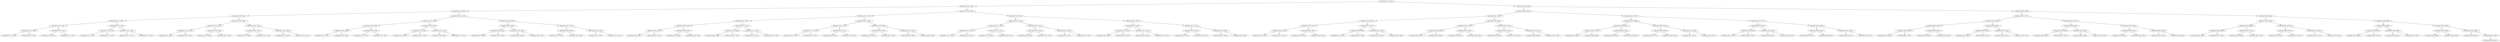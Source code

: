 digraph G{
1639923805 [label="Node{data=[2541, 2541]}"]
1639923805 -> 841581683
841581683 [label="Node{data=[2259, 2259]}"]
841581683 -> 435273220
435273220 [label="Node{data=[1296, 1296]}"]
435273220 -> 1567317309
1567317309 [label="Node{data=[1280, 1280]}"]
1567317309 -> 1179472741
1179472741 [label="Node{data=[1272, 1272]}"]
1179472741 -> 943279555
943279555 [label="Node{data=[1199, 1199]}"]
943279555 -> 749524318
749524318 [label="Node{data=[1146, 1146]}"]
749524318 -> 732559171
732559171 [label="Node{data=[1113, 1113]}"]
749524318 -> 122904360
122904360 [label="Node{data=[1149, 1149]}"]
943279555 -> 1979080020
1979080020 [label="Node{data=[1270, 1270]}"]
1979080020 -> 1060790417
1060790417 [label="Node{data=[1269, 1269]}"]
1979080020 -> 1531812826
1531812826 [label="Node{data=[1271, 1271]}"]
1179472741 -> 1182410116
1182410116 [label="Node{data=[1276, 1276]}"]
1182410116 -> 18996450
18996450 [label="Node{data=[1274, 1274]}"]
18996450 -> 1844648639
1844648639 [label="Node{data=[1273, 1273]}"]
18996450 -> 1515704208
1515704208 [label="Node{data=[1275, 1275]}"]
1182410116 -> 1293326171
1293326171 [label="Node{data=[1278, 1278]}"]
1293326171 -> 1113560279
1113560279 [label="Node{data=[1277, 1277]}"]
1293326171 -> 931940545
931940545 [label="Node{data=[1279, 1279]}"]
1567317309 -> 1396910831
1396910831 [label="Node{data=[1288, 1288]}"]
1396910831 -> 706139027
706139027 [label="Node{data=[1284, 1284]}"]
706139027 -> 349242154
349242154 [label="Node{data=[1282, 1282]}"]
349242154 -> 1095666481
1095666481 [label="Node{data=[1281, 1281]}"]
349242154 -> 194037157
194037157 [label="Node{data=[1283, 1283]}"]
706139027 -> 394663183
394663183 [label="Node{data=[1286, 1286]}"]
394663183 -> 198347910
198347910 [label="Node{data=[1285, 1285]}"]
394663183 -> 1055951310
1055951310 [label="Node{data=[1287, 1287]}"]
1396910831 -> 859885144
859885144 [label="Node{data=[1292, 1292]}"]
859885144 -> 340368210
340368210 [label="Node{data=[1290, 1290]}"]
340368210 -> 199263201
199263201 [label="Node{data=[1289, 1289]}"]
340368210 -> 828691882
828691882 [label="Node{data=[1291, 1291]}"]
859885144 -> 82051024
82051024 [label="Node{data=[1294, 1294]}"]
82051024 -> 1554540309
1554540309 [label="Node{data=[1293, 1293]}"]
82051024 -> 1406666986
1406666986 [label="Node{data=[1295, 1295]}"]
435273220 -> 1149652670
1149652670 [label="Node{data=[1612, 1612]}"]
1149652670 -> 1602237569
1602237569 [label="Node{data=[1304, 1304]}"]
1602237569 -> 1083142315
1083142315 [label="Node{data=[1300, 1300]}"]
1083142315 -> 1401143048
1401143048 [label="Node{data=[1298, 1298]}"]
1401143048 -> 629598328
629598328 [label="Node{data=[1297, 1297]}"]
1401143048 -> 2071786613
2071786613 [label="Node{data=[1299, 1299]}"]
1083142315 -> 1078839705
1078839705 [label="Node{data=[1302, 1302]}"]
1078839705 -> 251155815
251155815 [label="Node{data=[1301, 1301]}"]
1078839705 -> 472889832
472889832 [label="Node{data=[1303, 1303]}"]
1602237569 -> 15481156
15481156 [label="Node{data=[1368, 1368]}"]
15481156 -> 776157633
776157633 [label="Node{data=[1306, 1306]}"]
776157633 -> 1658589699
1658589699 [label="Node{data=[1305, 1305]}"]
776157633 -> 56428361
56428361 [label="Node{data=[1307, 1307]}"]
15481156 -> 1645885567
1645885567 [label="Node{data=[1370, 1370]}"]
1645885567 -> 1428195532
1428195532 [label="Node{data=[1369, 1369]}"]
1645885567 -> 1475269729
1475269729 [label="Node{data=[1375, 1375]}"]
1149652670 -> 1013118618
1013118618 [label="Node{data=[2036, 2036]}"]
1013118618 -> 252246185
252246185 [label="Node{data=[2032, 2032]}"]
252246185 -> 1589606252
1589606252 [label="Node{data=[2002, 2002]}"]
1589606252 -> 2144599302
2144599302 [label="Node{data=[1969, 1969]}"]
1589606252 -> 1420694080
1420694080 [label="Node{data=[2031, 2031]}"]
252246185 -> 472606156
472606156 [label="Node{data=[2034, 2034]}"]
472606156 -> 956986674
956986674 [label="Node{data=[2033, 2033]}"]
472606156 -> 1498514648
1498514648 [label="Node{data=[2035, 2035]}"]
1013118618 -> 2101977504
2101977504 [label="Node{data=[2077, 2077]}"]
2101977504 -> 973844160
973844160 [label="Node{data=[2038, 2038]}"]
973844160 -> 1354952534
1354952534 [label="Node{data=[2037, 2037]}"]
973844160 -> 90232530
90232530 [label="Node{data=[2039, 2039]}"]
2101977504 -> 890512255
890512255 [label="Node{data=[2146, 2146]}"]
890512255 -> 1376708275
1376708275 [label="Node{data=[2139, 2139]}"]
890512255 -> 368122875
368122875 [label="Node{data=[2253, 2253]}"]
841581683 -> 379886033
379886033 [label="Node{data=[2509, 2509]}"]
379886033 -> 46092193
46092193 [label="Node{data=[2275, 2275]}"]
46092193 -> 656476731
656476731 [label="Node{data=[2267, 2267]}"]
656476731 -> 974320615
974320615 [label="Node{data=[2263, 2263]}"]
974320615 -> 139108197
139108197 [label="Node{data=[2261, 2261]}"]
139108197 -> 1886391178
1886391178 [label="Node{data=[2260, 2260]}"]
139108197 -> 1605347181
1605347181 [label="Node{data=[2262, 2262]}"]
974320615 -> 1913649844
1913649844 [label="Node{data=[2265, 2265]}"]
1913649844 -> 778232359
778232359 [label="Node{data=[2264, 2264]}"]
1913649844 -> 1589547066
1589547066 [label="Node{data=[2266, 2266]}"]
656476731 -> 2089341007
2089341007 [label="Node{data=[2271, 2271]}"]
2089341007 -> 1910464304
1910464304 [label="Node{data=[2269, 2269]}"]
1910464304 -> 1217784054
1217784054 [label="Node{data=[2268, 2268]}"]
1910464304 -> 1652592286
1652592286 [label="Node{data=[2270, 2270]}"]
2089341007 -> 1487941673
1487941673 [label="Node{data=[2273, 2273]}"]
1487941673 -> 1402852048
1402852048 [label="Node{data=[2272, 2272]}"]
1487941673 -> 875053581
875053581 [label="Node{data=[2274, 2274]}"]
46092193 -> 1379589736
1379589736 [label="Node{data=[2470, 2470]}"]
1379589736 -> 189963646
189963646 [label="Node{data=[2279, 2279]}"]
189963646 -> 912573846
912573846 [label="Node{data=[2277, 2277]}"]
912573846 -> 1084936573
1084936573 [label="Node{data=[2276, 2276]}"]
912573846 -> 1156030110
1156030110 [label="Node{data=[2278, 2278]}"]
189963646 -> 1539392017
1539392017 [label="Node{data=[2415, 2415]}"]
1539392017 -> 1268343946
1268343946 [label="Node{data=[2280, 2280]}"]
1539392017 -> 1563321789
1563321789 [label="Node{data=[2443, 2443]}"]
1379589736 -> 625284072
625284072 [label="Node{data=[2505, 2505]}"]
625284072 -> 1950682267
1950682267 [label="Node{data=[2503, 2503]}"]
1950682267 -> 1962449837
1962449837 [label="Node{data=[2502, 2502]}"]
1950682267 -> 1523911426
1523911426 [label="Node{data=[2504, 2504]}"]
625284072 -> 1459788259
1459788259 [label="Node{data=[2507, 2507]}"]
1459788259 -> 201291340
201291340 [label="Node{data=[2506, 2506]}"]
1459788259 -> 1005232493
1005232493 [label="Node{data=[2508, 2508]}"]
379886033 -> 1226125321
1226125321 [label="Node{data=[2525, 2525]}"]
1226125321 -> 169571657
169571657 [label="Node{data=[2517, 2517]}"]
169571657 -> 2057715536
2057715536 [label="Node{data=[2513, 2513]}"]
2057715536 -> 338237600
338237600 [label="Node{data=[2511, 2511]}"]
338237600 -> 1952249684
1952249684 [label="Node{data=[2510, 2510]}"]
338237600 -> 633103787
633103787 [label="Node{data=[2512, 2512]}"]
2057715536 -> 1856738035
1856738035 [label="Node{data=[2515, 2515]}"]
1856738035 -> 840661918
840661918 [label="Node{data=[2514, 2514]}"]
1856738035 -> 569302238
569302238 [label="Node{data=[2516, 2516]}"]
169571657 -> 1731814517
1731814517 [label="Node{data=[2521, 2521]}"]
1731814517 -> 1438076523
1438076523 [label="Node{data=[2519, 2519]}"]
1438076523 -> 1008273608
1008273608 [label="Node{data=[2518, 2518]}"]
1438076523 -> 1808149433
1808149433 [label="Node{data=[2520, 2520]}"]
1731814517 -> 1206968440
1206968440 [label="Node{data=[2523, 2523]}"]
1206968440 -> 685452027
685452027 [label="Node{data=[2522, 2522]}"]
1206968440 -> 1550858336
1550858336 [label="Node{data=[2524, 2524]}"]
1226125321 -> 103898036
103898036 [label="Node{data=[2533, 2533]}"]
103898036 -> 1182959658
1182959658 [label="Node{data=[2529, 2529]}"]
1182959658 -> 939523827
939523827 [label="Node{data=[2527, 2527]}"]
939523827 -> 1779524436
1779524436 [label="Node{data=[2526, 2526]}"]
939523827 -> 1718708569
1718708569 [label="Node{data=[2528, 2528]}"]
1182959658 -> 887127653
887127653 [label="Node{data=[2531, 2531]}"]
887127653 -> 2090866284
2090866284 [label="Node{data=[2530, 2530]}"]
887127653 -> 499831151
499831151 [label="Node{data=[2532, 2532]}"]
103898036 -> 1880901678
1880901678 [label="Node{data=[2537, 2537]}"]
1880901678 -> 1194857246
1194857246 [label="Node{data=[2535, 2535]}"]
1194857246 -> 995585763
995585763 [label="Node{data=[2534, 2534]}"]
1194857246 -> 1885180239
1885180239 [label="Node{data=[2536, 2536]}"]
1880901678 -> 1645406802
1645406802 [label="Node{data=[2539, 2539]}"]
1645406802 -> 1706407405
1706407405 [label="Node{data=[2538, 2538]}"]
1645406802 -> 1704329166
1704329166 [label="Node{data=[2540, 2540]}"]
1639923805 -> 2036260314
2036260314 [label="Node{data=[6614, 6614]}"]
2036260314 -> 208402649
208402649 [label="Node{data=[6003, 6003]}"]
208402649 -> 1144598116
1144598116 [label="Node{data=[5581, 5581]}"]
1144598116 -> 236507810
236507810 [label="Node{data=[4206, 4206]}"]
236507810 -> 27754166
27754166 [label="Node{data=[2572, 2572]}"]
27754166 -> 1390015339
1390015339 [label="Node{data=[2543, 2543]}"]
1390015339 -> 1604238682
1604238682 [label="Node{data=[2542, 2542]}"]
1390015339 -> 391903689
391903689 [label="Node{data=[2571, 2571]}"]
27754166 -> 766732122
766732122 [label="Node{data=[3981, 3981]}"]
766732122 -> 812423980
812423980 [label="Node{data=[3180, 3180]}"]
766732122 -> 447906838
447906838 [label="Node{data=[4108, 4108]}"]
236507810 -> 1391440696
1391440696 [label="Node{data=[5577, 5577]}"]
1391440696 -> 1682999176
1682999176 [label="Node{data=[4689, 4689]}"]
1682999176 -> 816956885
816956885 [label="Node{data=[4427, 4427]}"]
1682999176 -> 1043162593
1043162593 [label="Node{data=[5382, 5382]}"]
1391440696 -> 292841327
292841327 [label="Node{data=[5579, 5579]}"]
292841327 -> 1912131086
1912131086 [label="Node{data=[5578, 5578]}"]
292841327 -> 1339630217
1339630217 [label="Node{data=[5580, 5580]}"]
1144598116 -> 445531390
445531390 [label="Node{data=[5589, 5589]}"]
445531390 -> 678631391
678631391 [label="Node{data=[5585, 5585]}"]
678631391 -> 533476449
533476449 [label="Node{data=[5583, 5583]}"]
533476449 -> 428310651
428310651 [label="Node{data=[5582, 5582]}"]
533476449 -> 1900453377
1900453377 [label="Node{data=[5584, 5584]}"]
678631391 -> 1102819865
1102819865 [label="Node{data=[5587, 5587]}"]
1102819865 -> 1059776883
1059776883 [label="Node{data=[5586, 5586]}"]
1102819865 -> 445326005
445326005 [label="Node{data=[5588, 5588]}"]
445531390 -> 1601704307
1601704307 [label="Node{data=[5607, 5607]}"]
1601704307 -> 1137662975
1137662975 [label="Node{data=[5591, 5591]}"]
1137662975 -> 726025092
726025092 [label="Node{data=[5590, 5590]}"]
1137662975 -> 1746617043
1746617043 [label="Node{data=[5592, 5592]}"]
1601704307 -> 2012689706
2012689706 [label="Node{data=[5715, 5715]}"]
2012689706 -> 1323206792
1323206792 [label="Node{data=[5699, 5699]}"]
2012689706 -> 1461565620
1461565620 [label="Node{data=[5995, 5995]}"]
208402649 -> 1705145694
1705145694 [label="Node{data=[6514, 6514]}"]
1705145694 -> 724714149
724714149 [label="Node{data=[6506, 6506]}"]
724714149 -> 286393731
286393731 [label="Node{data=[6502, 6502]}"]
286393731 -> 737199885
737199885 [label="Node{data=[6170, 6170]}"]
737199885 -> 1569607592
1569607592 [label="Node{data=[6014, 6014]}"]
737199885 -> 1687161302
1687161302 [label="Node{data=[6498, 6498]}"]
286393731 -> 1697588954
1697588954 [label="Node{data=[6504, 6504]}"]
1697588954 -> 1212833245
1212833245 [label="Node{data=[6503, 6503]}"]
1697588954 -> 1737926771
1737926771 [label="Node{data=[6505, 6505]}"]
724714149 -> 61653998
61653998 [label="Node{data=[6510, 6510]}"]
61653998 -> 522796215
522796215 [label="Node{data=[6508, 6508]}"]
522796215 -> 93793850
93793850 [label="Node{data=[6507, 6507]}"]
522796215 -> 1469107147
1469107147 [label="Node{data=[6509, 6509]}"]
61653998 -> 851890532
851890532 [label="Node{data=[6512, 6512]}"]
851890532 -> 1683791631
1683791631 [label="Node{data=[6511, 6511]}"]
851890532 -> 1476823872
1476823872 [label="Node{data=[6513, 6513]}"]
1705145694 -> 161074456
161074456 [label="Node{data=[6571, 6571]}"]
161074456 -> 231760062
231760062 [label="Node{data=[6518, 6518]}"]
231760062 -> 234107628
234107628 [label="Node{data=[6516, 6516]}"]
234107628 -> 1631904921
1631904921 [label="Node{data=[6515, 6515]}"]
234107628 -> 653395108
653395108 [label="Node{data=[6517, 6517]}"]
231760062 -> 673797460
673797460 [label="Node{data=[6520, 6520]}"]
673797460 -> 82211311
82211311 [label="Node{data=[6519, 6519]}"]
673797460 -> 1111506374
1111506374 [label="Node{data=[6521, 6521]}"]
161074456 -> 1956763150
1956763150 [label="Node{data=[6610, 6610]}"]
1956763150 -> 381730363
381730363 [label="Node{data=[6608, 6608]}"]
381730363 -> 564059141
564059141 [label="Node{data=[6607, 6607]}"]
381730363 -> 1660124157
1660124157 [label="Node{data=[6609, 6609]}"]
1956763150 -> 404279307
404279307 [label="Node{data=[6612, 6612]}"]
404279307 -> 188384341
188384341 [label="Node{data=[6611, 6611]}"]
404279307 -> 1553141699
1553141699 [label="Node{data=[6613, 6613]}"]
2036260314 -> 633776959
633776959 [label="Node{data=[9464, 9464]}"]
633776959 -> 2072030980
2072030980 [label="Node{data=[7920, 7920]}"]
2072030980 -> 608670733
608670733 [label="Node{data=[6622, 6622]}"]
608670733 -> 1626241617
1626241617 [label="Node{data=[6618, 6618]}"]
1626241617 -> 1893837344
1893837344 [label="Node{data=[6616, 6616]}"]
1893837344 -> 241685431
241685431 [label="Node{data=[6615, 6615]}"]
1893837344 -> 370723210
370723210 [label="Node{data=[6617, 6617]}"]
1626241617 -> 95884778
95884778 [label="Node{data=[6620, 6620]}"]
95884778 -> 2021265366
2021265366 [label="Node{data=[6619, 6619]}"]
95884778 -> 1219531013
1219531013 [label="Node{data=[6621, 6621]}"]
608670733 -> 414471424
414471424 [label="Node{data=[6626, 6626]}"]
414471424 -> 621874105
621874105 [label="Node{data=[6624, 6624]}"]
621874105 -> 230532210
230532210 [label="Node{data=[6623, 6623]}"]
621874105 -> 1095312505
1095312505 [label="Node{data=[6625, 6625]}"]
414471424 -> 2079290629
2079290629 [label="Node{data=[6730, 6730]}"]
2079290629 -> 1452209410
1452209410 [label="Node{data=[6627, 6627]}"]
2079290629 -> 921720213
921720213 [label="Node{data=[7807, 7807]}"]
2072030980 -> 1041417694
1041417694 [label="Node{data=[9302, 9302]}"]
1041417694 -> 1045813316
1045813316 [label="Node{data=[9298, 9298]}"]
1045813316 -> 525474921
525474921 [label="Node{data=[9296, 9296]}"]
525474921 -> 725270251
725270251 [label="Node{data=[9295, 9295]}"]
525474921 -> 61780583
61780583 [label="Node{data=[9297, 9297]}"]
1045813316 -> 329895342
329895342 [label="Node{data=[9300, 9300]}"]
329895342 -> 479668966
479668966 [label="Node{data=[9299, 9299]}"]
329895342 -> 1654919801
1654919801 [label="Node{data=[9301, 9301]}"]
1041417694 -> 342862272
342862272 [label="Node{data=[9306, 9306]}"]
342862272 -> 1240908382
1240908382 [label="Node{data=[9304, 9304]}"]
1240908382 -> 1813184924
1813184924 [label="Node{data=[9303, 9303]}"]
1240908382 -> 778498493
778498493 [label="Node{data=[9305, 9305]}"]
342862272 -> 1202613272
1202613272 [label="Node{data=[9409, 9409]}"]
1202613272 -> 943043201
943043201 [label="Node{data=[9307, 9307]}"]
1202613272 -> 1281248250
1281248250 [label="Node{data=[9463, 9463]}"]
633776959 -> 1428992213
1428992213 [label="Node{data=[9480, 9480]}"]
1428992213 -> 1641466052
1641466052 [label="Node{data=[9472, 9472]}"]
1641466052 -> 1961021381
1961021381 [label="Node{data=[9468, 9468]}"]
1961021381 -> 1247632184
1247632184 [label="Node{data=[9466, 9466]}"]
1247632184 -> 2051535038
2051535038 [label="Node{data=[9465, 9465]}"]
1247632184 -> 763398106
763398106 [label="Node{data=[9467, 9467]}"]
1961021381 -> 1333721416
1333721416 [label="Node{data=[9470, 9470]}"]
1333721416 -> 1876619012
1876619012 [label="Node{data=[9469, 9469]}"]
1333721416 -> 710746177
710746177 [label="Node{data=[9471, 9471]}"]
1641466052 -> 63622279
63622279 [label="Node{data=[9476, 9476]}"]
63622279 -> 1002881295
1002881295 [label="Node{data=[9474, 9474]}"]
1002881295 -> 64797628
64797628 [label="Node{data=[9473, 9473]}"]
1002881295 -> 1077988526
1077988526 [label="Node{data=[9475, 9475]}"]
63622279 -> 364613333
364613333 [label="Node{data=[9478, 9478]}"]
364613333 -> 418966484
418966484 [label="Node{data=[9477, 9477]}"]
364613333 -> 2116006444
2116006444 [label="Node{data=[9479, 9479]}"]
1428992213 -> 956052733
956052733 [label="Node{data=[9488, 9488]}"]
956052733 -> 1903745041
1903745041 [label="Node{data=[9484, 9484]}"]
1903745041 -> 771832737
771832737 [label="Node{data=[9482, 9482]}"]
771832737 -> 764179103
764179103 [label="Node{data=[9481, 9481]}"]
771832737 -> 1947131919
1947131919 [label="Node{data=[9483, 9483]}"]
1903745041 -> 1124140751
1124140751 [label="Node{data=[9486, 9486]}"]
1124140751 -> 1685778749
1685778749 [label="Node{data=[9485, 9485]}"]
1124140751 -> 715943847
715943847 [label="Node{data=[9487, 9487]}"]
956052733 -> 698477669
698477669 [label="Node{data=[9492, 9492]}"]
698477669 -> 1650307296
1650307296 [label="Node{data=[9490, 9490]}"]
1650307296 -> 1360877199
1360877199 [label="Node{data=[9489, 9489]}"]
1650307296 -> 403032668
403032668 [label="Node{data=[9491, 9491]}"]
698477669 -> 1046597629
1046597629 [label="Node{data=[9494, 9494]}"]
1046597629 -> 825537121
825537121 [label="Node{data=[9493, 9493]}"]
1046597629 -> 178664422
178664422 [label="Node{data=[9495, 9495]}"]
178664422 -> 1019695044
1019695044 [label="Node{data=[9496, 9496]}"]
}